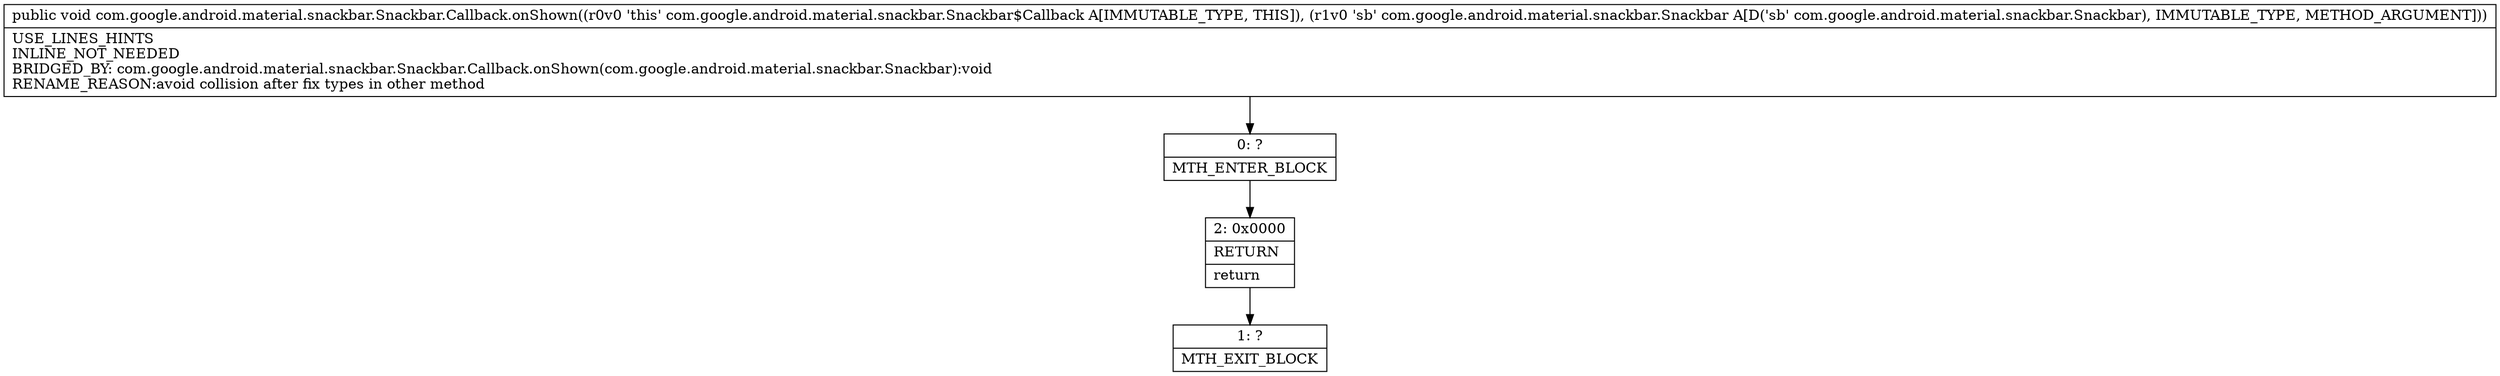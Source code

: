 digraph "CFG forcom.google.android.material.snackbar.Snackbar.Callback.onShown(Lcom\/google\/android\/material\/snackbar\/Snackbar;)V" {
Node_0 [shape=record,label="{0\:\ ?|MTH_ENTER_BLOCK\l}"];
Node_2 [shape=record,label="{2\:\ 0x0000|RETURN\l|return\l}"];
Node_1 [shape=record,label="{1\:\ ?|MTH_EXIT_BLOCK\l}"];
MethodNode[shape=record,label="{public void com.google.android.material.snackbar.Snackbar.Callback.onShown((r0v0 'this' com.google.android.material.snackbar.Snackbar$Callback A[IMMUTABLE_TYPE, THIS]), (r1v0 'sb' com.google.android.material.snackbar.Snackbar A[D('sb' com.google.android.material.snackbar.Snackbar), IMMUTABLE_TYPE, METHOD_ARGUMENT]))  | USE_LINES_HINTS\lINLINE_NOT_NEEDED\lBRIDGED_BY: com.google.android.material.snackbar.Snackbar.Callback.onShown(com.google.android.material.snackbar.Snackbar):void\lRENAME_REASON:avoid collision after fix types in other method\l}"];
MethodNode -> Node_0;Node_0 -> Node_2;
Node_2 -> Node_1;
}

